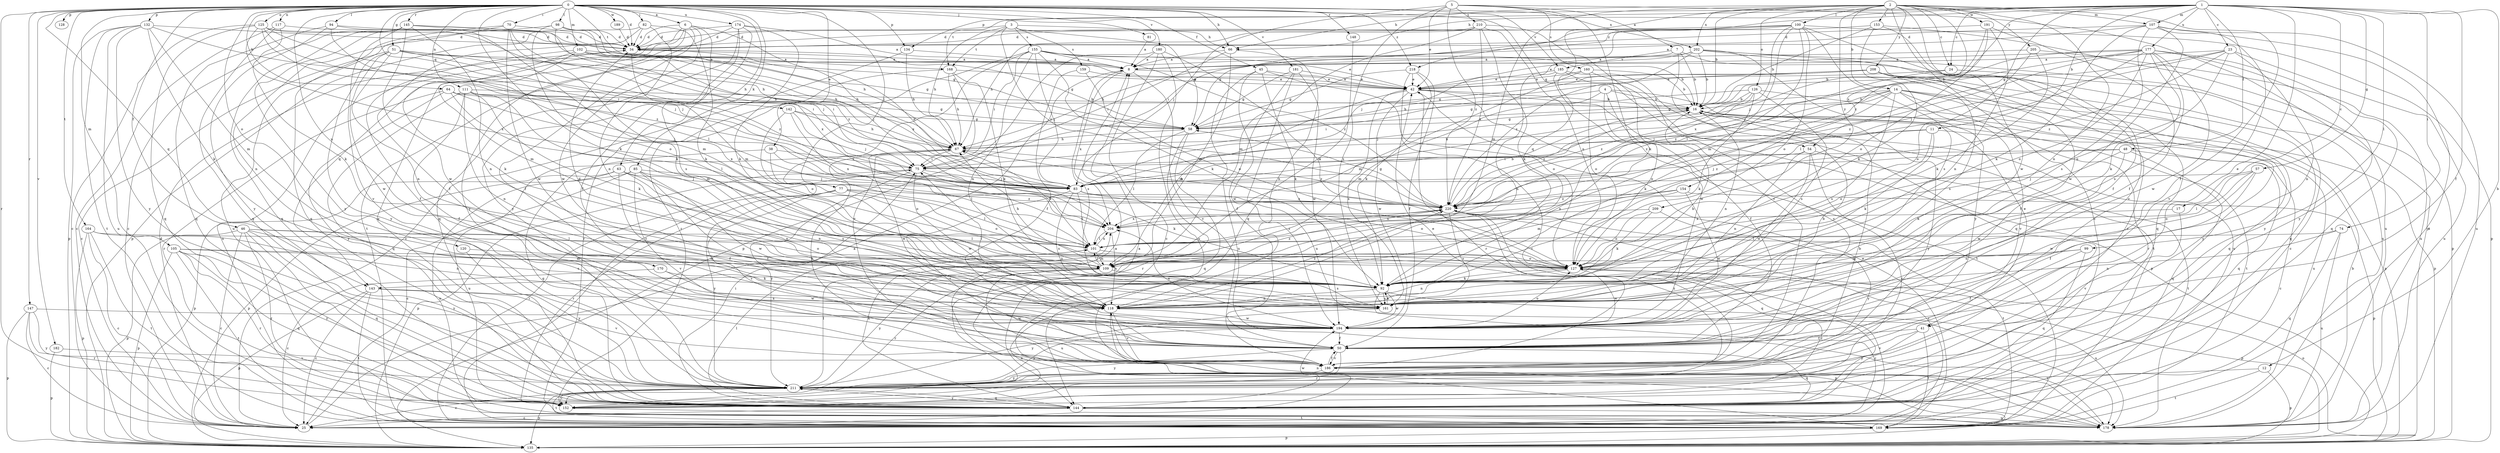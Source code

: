 strict digraph  {
0;
1;
2;
3;
4;
5;
6;
7;
8;
11;
12;
14;
16;
17;
23;
24;
25;
34;
38;
41;
42;
45;
46;
48;
50;
51;
54;
57;
58;
63;
64;
66;
67;
70;
74;
75;
77;
81;
82;
83;
85;
92;
94;
98;
99;
100;
101;
102;
105;
107;
109;
111;
117;
118;
120;
125;
126;
127;
128;
132;
134;
135;
142;
143;
144;
145;
147;
148;
152;
153;
154;
155;
159;
160;
161;
164;
168;
169;
170;
174;
177;
178;
180;
181;
182;
185;
186;
189;
191;
194;
202;
204;
205;
208;
209;
210;
211;
218;
220;
0 -> 6  [label=a];
0 -> 34  [label=d];
0 -> 38  [label=e];
0 -> 45  [label=f];
0 -> 46  [label=f];
0 -> 51  [label=g];
0 -> 54  [label=g];
0 -> 63  [label=h];
0 -> 64  [label=h];
0 -> 66  [label=h];
0 -> 70  [label=i];
0 -> 77  [label=j];
0 -> 81  [label=j];
0 -> 82  [label=j];
0 -> 85  [label=k];
0 -> 92  [label=k];
0 -> 94  [label=l];
0 -> 98  [label=l];
0 -> 102  [label=m];
0 -> 105  [label=m];
0 -> 111  [label=n];
0 -> 117  [label=n];
0 -> 120  [label=o];
0 -> 125  [label=o];
0 -> 128  [label=p];
0 -> 132  [label=p];
0 -> 134  [label=p];
0 -> 142  [label=q];
0 -> 143  [label=q];
0 -> 145  [label=r];
0 -> 147  [label=r];
0 -> 148  [label=r];
0 -> 152  [label=r];
0 -> 164  [label=t];
0 -> 168  [label=t];
0 -> 170  [label=u];
0 -> 174  [label=u];
0 -> 180  [label=v];
0 -> 181  [label=v];
0 -> 182  [label=v];
0 -> 185  [label=v];
0 -> 189  [label=w];
0 -> 202  [label=x];
0 -> 218  [label=z];
1 -> 11  [label=b];
1 -> 12  [label=b];
1 -> 17  [label=c];
1 -> 23  [label=c];
1 -> 24  [label=c];
1 -> 41  [label=e];
1 -> 48  [label=f];
1 -> 50  [label=f];
1 -> 54  [label=g];
1 -> 57  [label=g];
1 -> 66  [label=h];
1 -> 74  [label=i];
1 -> 99  [label=l];
1 -> 107  [label=m];
1 -> 134  [label=p];
1 -> 168  [label=t];
1 -> 177  [label=u];
1 -> 218  [label=z];
1 -> 220  [label=z];
2 -> 14  [label=b];
2 -> 16  [label=b];
2 -> 24  [label=c];
2 -> 25  [label=c];
2 -> 50  [label=f];
2 -> 66  [label=h];
2 -> 100  [label=l];
2 -> 107  [label=m];
2 -> 109  [label=m];
2 -> 118  [label=n];
2 -> 126  [label=o];
2 -> 143  [label=q];
2 -> 153  [label=s];
2 -> 154  [label=s];
2 -> 191  [label=w];
2 -> 194  [label=w];
2 -> 202  [label=x];
2 -> 205  [label=y];
2 -> 208  [label=y];
2 -> 209  [label=y];
3 -> 34  [label=d];
3 -> 58  [label=g];
3 -> 66  [label=h];
3 -> 67  [label=h];
3 -> 155  [label=s];
3 -> 159  [label=s];
3 -> 168  [label=t];
3 -> 220  [label=z];
4 -> 16  [label=b];
4 -> 41  [label=e];
4 -> 50  [label=f];
4 -> 75  [label=i];
4 -> 109  [label=m];
4 -> 127  [label=o];
5 -> 7  [label=a];
5 -> 42  [label=e];
5 -> 83  [label=j];
5 -> 92  [label=k];
5 -> 135  [label=p];
5 -> 160  [label=s];
5 -> 161  [label=s];
5 -> 210  [label=y];
5 -> 220  [label=z];
6 -> 34  [label=d];
6 -> 50  [label=f];
6 -> 143  [label=q];
6 -> 144  [label=q];
6 -> 161  [label=s];
6 -> 194  [label=w];
6 -> 204  [label=x];
6 -> 211  [label=y];
7 -> 16  [label=b];
7 -> 67  [label=h];
7 -> 144  [label=q];
7 -> 178  [label=u];
7 -> 185  [label=v];
8 -> 42  [label=e];
8 -> 161  [label=s];
8 -> 186  [label=v];
8 -> 204  [label=x];
11 -> 67  [label=h];
11 -> 92  [label=k];
11 -> 127  [label=o];
11 -> 144  [label=q];
11 -> 220  [label=z];
12 -> 135  [label=p];
12 -> 169  [label=t];
12 -> 211  [label=y];
14 -> 16  [label=b];
14 -> 58  [label=g];
14 -> 83  [label=j];
14 -> 92  [label=k];
14 -> 135  [label=p];
14 -> 144  [label=q];
14 -> 152  [label=r];
14 -> 161  [label=s];
14 -> 186  [label=v];
14 -> 211  [label=y];
14 -> 220  [label=z];
16 -> 58  [label=g];
16 -> 118  [label=n];
16 -> 169  [label=t];
16 -> 178  [label=u];
16 -> 211  [label=y];
16 -> 220  [label=z];
17 -> 186  [label=v];
17 -> 204  [label=x];
23 -> 8  [label=a];
23 -> 16  [label=b];
23 -> 83  [label=j];
23 -> 118  [label=n];
23 -> 127  [label=o];
23 -> 178  [label=u];
23 -> 220  [label=z];
24 -> 25  [label=c];
24 -> 42  [label=e];
24 -> 220  [label=z];
25 -> 8  [label=a];
25 -> 34  [label=d];
25 -> 220  [label=z];
34 -> 8  [label=a];
34 -> 58  [label=g];
34 -> 109  [label=m];
34 -> 178  [label=u];
38 -> 75  [label=i];
38 -> 101  [label=l];
38 -> 127  [label=o];
38 -> 144  [label=q];
41 -> 50  [label=f];
41 -> 169  [label=t];
41 -> 186  [label=v];
41 -> 211  [label=y];
42 -> 16  [label=b];
42 -> 109  [label=m];
42 -> 135  [label=p];
42 -> 152  [label=r];
42 -> 161  [label=s];
42 -> 169  [label=t];
42 -> 194  [label=w];
45 -> 42  [label=e];
45 -> 92  [label=k];
45 -> 127  [label=o];
45 -> 178  [label=u];
45 -> 194  [label=w];
46 -> 25  [label=c];
46 -> 101  [label=l];
46 -> 127  [label=o];
46 -> 135  [label=p];
46 -> 144  [label=q];
46 -> 152  [label=r];
46 -> 161  [label=s];
46 -> 211  [label=y];
48 -> 25  [label=c];
48 -> 75  [label=i];
48 -> 83  [label=j];
48 -> 92  [label=k];
48 -> 144  [label=q];
48 -> 194  [label=w];
50 -> 144  [label=q];
50 -> 152  [label=r];
50 -> 186  [label=v];
50 -> 211  [label=y];
51 -> 8  [label=a];
51 -> 25  [label=c];
51 -> 67  [label=h];
51 -> 75  [label=i];
51 -> 118  [label=n];
51 -> 194  [label=w];
51 -> 211  [label=y];
51 -> 220  [label=z];
54 -> 75  [label=i];
54 -> 118  [label=n];
54 -> 152  [label=r];
54 -> 169  [label=t];
54 -> 194  [label=w];
57 -> 50  [label=f];
57 -> 83  [label=j];
57 -> 101  [label=l];
57 -> 127  [label=o];
57 -> 194  [label=w];
58 -> 67  [label=h];
58 -> 101  [label=l];
58 -> 144  [label=q];
58 -> 152  [label=r];
63 -> 50  [label=f];
63 -> 83  [label=j];
63 -> 118  [label=n];
63 -> 135  [label=p];
63 -> 161  [label=s];
63 -> 178  [label=u];
64 -> 16  [label=b];
64 -> 58  [label=g];
64 -> 101  [label=l];
64 -> 152  [label=r];
64 -> 204  [label=x];
64 -> 211  [label=y];
66 -> 8  [label=a];
66 -> 75  [label=i];
66 -> 109  [label=m];
66 -> 118  [label=n];
67 -> 75  [label=i];
67 -> 178  [label=u];
67 -> 194  [label=w];
67 -> 220  [label=z];
70 -> 34  [label=d];
70 -> 109  [label=m];
70 -> 144  [label=q];
70 -> 178  [label=u];
70 -> 194  [label=w];
70 -> 204  [label=x];
74 -> 101  [label=l];
74 -> 118  [label=n];
74 -> 144  [label=q];
74 -> 178  [label=u];
75 -> 83  [label=j];
75 -> 92  [label=k];
75 -> 135  [label=p];
75 -> 194  [label=w];
75 -> 211  [label=y];
77 -> 101  [label=l];
77 -> 127  [label=o];
77 -> 152  [label=r];
77 -> 186  [label=v];
77 -> 211  [label=y];
77 -> 220  [label=z];
81 -> 8  [label=a];
82 -> 34  [label=d];
82 -> 50  [label=f];
82 -> 92  [label=k];
82 -> 118  [label=n];
82 -> 135  [label=p];
83 -> 34  [label=d];
83 -> 101  [label=l];
83 -> 127  [label=o];
83 -> 161  [label=s];
83 -> 186  [label=v];
83 -> 220  [label=z];
85 -> 25  [label=c];
85 -> 50  [label=f];
85 -> 83  [label=j];
85 -> 118  [label=n];
85 -> 135  [label=p];
85 -> 186  [label=v];
85 -> 194  [label=w];
92 -> 25  [label=c];
92 -> 118  [label=n];
92 -> 161  [label=s];
92 -> 178  [label=u];
92 -> 194  [label=w];
94 -> 34  [label=d];
94 -> 42  [label=e];
94 -> 101  [label=l];
94 -> 144  [label=q];
94 -> 211  [label=y];
98 -> 34  [label=d];
98 -> 58  [label=g];
98 -> 67  [label=h];
98 -> 83  [label=j];
98 -> 118  [label=n];
98 -> 127  [label=o];
99 -> 50  [label=f];
99 -> 109  [label=m];
99 -> 127  [label=o];
99 -> 144  [label=q];
100 -> 34  [label=d];
100 -> 58  [label=g];
100 -> 75  [label=i];
100 -> 83  [label=j];
100 -> 101  [label=l];
100 -> 109  [label=m];
100 -> 127  [label=o];
100 -> 135  [label=p];
100 -> 161  [label=s];
100 -> 186  [label=v];
100 -> 204  [label=x];
101 -> 67  [label=h];
101 -> 109  [label=m];
101 -> 127  [label=o];
101 -> 204  [label=x];
101 -> 220  [label=z];
102 -> 8  [label=a];
102 -> 50  [label=f];
102 -> 58  [label=g];
102 -> 67  [label=h];
102 -> 75  [label=i];
102 -> 83  [label=j];
102 -> 92  [label=k];
102 -> 109  [label=m];
105 -> 109  [label=m];
105 -> 127  [label=o];
105 -> 135  [label=p];
105 -> 144  [label=q];
105 -> 152  [label=r];
105 -> 169  [label=t];
105 -> 211  [label=y];
107 -> 8  [label=a];
107 -> 34  [label=d];
107 -> 92  [label=k];
107 -> 161  [label=s];
107 -> 169  [label=t];
107 -> 178  [label=u];
107 -> 186  [label=v];
107 -> 194  [label=w];
109 -> 67  [label=h];
109 -> 101  [label=l];
109 -> 152  [label=r];
109 -> 161  [label=s];
109 -> 178  [label=u];
109 -> 211  [label=y];
109 -> 220  [label=z];
111 -> 16  [label=b];
111 -> 50  [label=f];
111 -> 83  [label=j];
111 -> 92  [label=k];
111 -> 109  [label=m];
111 -> 118  [label=n];
111 -> 144  [label=q];
117 -> 25  [label=c];
117 -> 34  [label=d];
117 -> 92  [label=k];
117 -> 144  [label=q];
118 -> 16  [label=b];
118 -> 34  [label=d];
118 -> 75  [label=i];
118 -> 135  [label=p];
118 -> 186  [label=v];
118 -> 194  [label=w];
118 -> 220  [label=z];
120 -> 109  [label=m];
120 -> 211  [label=y];
125 -> 25  [label=c];
125 -> 34  [label=d];
125 -> 67  [label=h];
125 -> 75  [label=i];
125 -> 83  [label=j];
125 -> 144  [label=q];
125 -> 204  [label=x];
125 -> 220  [label=z];
126 -> 16  [label=b];
126 -> 58  [label=g];
126 -> 83  [label=j];
126 -> 92  [label=k];
126 -> 135  [label=p];
126 -> 161  [label=s];
126 -> 220  [label=z];
127 -> 92  [label=k];
127 -> 118  [label=n];
127 -> 135  [label=p];
127 -> 152  [label=r];
127 -> 194  [label=w];
132 -> 34  [label=d];
132 -> 83  [label=j];
132 -> 92  [label=k];
132 -> 109  [label=m];
132 -> 135  [label=p];
132 -> 169  [label=t];
132 -> 178  [label=u];
132 -> 211  [label=y];
134 -> 8  [label=a];
134 -> 25  [label=c];
134 -> 67  [label=h];
135 -> 127  [label=o];
142 -> 58  [label=g];
142 -> 67  [label=h];
142 -> 83  [label=j];
142 -> 127  [label=o];
142 -> 204  [label=x];
143 -> 25  [label=c];
143 -> 135  [label=p];
143 -> 161  [label=s];
143 -> 169  [label=t];
143 -> 186  [label=v];
144 -> 25  [label=c];
144 -> 75  [label=i];
144 -> 101  [label=l];
144 -> 178  [label=u];
144 -> 194  [label=w];
144 -> 204  [label=x];
144 -> 211  [label=y];
145 -> 25  [label=c];
145 -> 34  [label=d];
145 -> 92  [label=k];
145 -> 118  [label=n];
145 -> 144  [label=q];
145 -> 186  [label=v];
145 -> 194  [label=w];
145 -> 211  [label=y];
145 -> 220  [label=z];
147 -> 25  [label=c];
147 -> 135  [label=p];
147 -> 152  [label=r];
147 -> 194  [label=w];
147 -> 211  [label=y];
148 -> 144  [label=q];
152 -> 118  [label=n];
152 -> 169  [label=t];
153 -> 16  [label=b];
153 -> 34  [label=d];
153 -> 50  [label=f];
153 -> 92  [label=k];
153 -> 178  [label=u];
154 -> 109  [label=m];
154 -> 135  [label=p];
154 -> 194  [label=w];
154 -> 204  [label=x];
154 -> 220  [label=z];
155 -> 8  [label=a];
155 -> 16  [label=b];
155 -> 42  [label=e];
155 -> 75  [label=i];
155 -> 83  [label=j];
155 -> 92  [label=k];
155 -> 118  [label=n];
155 -> 152  [label=r];
155 -> 169  [label=t];
155 -> 220  [label=z];
159 -> 42  [label=e];
159 -> 50  [label=f];
159 -> 127  [label=o];
160 -> 16  [label=b];
160 -> 42  [label=e];
160 -> 109  [label=m];
160 -> 127  [label=o];
160 -> 186  [label=v];
161 -> 92  [label=k];
161 -> 211  [label=y];
164 -> 25  [label=c];
164 -> 101  [label=l];
164 -> 118  [label=n];
164 -> 135  [label=p];
164 -> 169  [label=t];
168 -> 42  [label=e];
168 -> 67  [label=h];
168 -> 92  [label=k];
168 -> 152  [label=r];
168 -> 186  [label=v];
169 -> 8  [label=a];
169 -> 42  [label=e];
169 -> 75  [label=i];
169 -> 135  [label=p];
170 -> 25  [label=c];
170 -> 92  [label=k];
170 -> 194  [label=w];
174 -> 8  [label=a];
174 -> 34  [label=d];
174 -> 50  [label=f];
174 -> 92  [label=k];
174 -> 144  [label=q];
174 -> 169  [label=t];
174 -> 211  [label=y];
177 -> 8  [label=a];
177 -> 16  [label=b];
177 -> 83  [label=j];
177 -> 92  [label=k];
177 -> 101  [label=l];
177 -> 127  [label=o];
177 -> 144  [label=q];
177 -> 161  [label=s];
177 -> 194  [label=w];
177 -> 211  [label=y];
177 -> 220  [label=z];
178 -> 8  [label=a];
178 -> 16  [label=b];
178 -> 118  [label=n];
180 -> 8  [label=a];
180 -> 25  [label=c];
180 -> 127  [label=o];
180 -> 135  [label=p];
180 -> 178  [label=u];
181 -> 42  [label=e];
181 -> 50  [label=f];
181 -> 58  [label=g];
181 -> 178  [label=u];
181 -> 194  [label=w];
182 -> 135  [label=p];
182 -> 186  [label=v];
185 -> 42  [label=e];
185 -> 118  [label=n];
185 -> 169  [label=t];
185 -> 178  [label=u];
185 -> 194  [label=w];
186 -> 42  [label=e];
186 -> 50  [label=f];
186 -> 67  [label=h];
186 -> 211  [label=y];
186 -> 220  [label=z];
189 -> 34  [label=d];
191 -> 34  [label=d];
191 -> 50  [label=f];
191 -> 83  [label=j];
191 -> 118  [label=n];
191 -> 127  [label=o];
194 -> 16  [label=b];
194 -> 50  [label=f];
194 -> 127  [label=o];
194 -> 204  [label=x];
194 -> 211  [label=y];
202 -> 8  [label=a];
202 -> 16  [label=b];
202 -> 42  [label=e];
202 -> 135  [label=p];
202 -> 144  [label=q];
202 -> 152  [label=r];
202 -> 211  [label=y];
202 -> 220  [label=z];
204 -> 101  [label=l];
204 -> 118  [label=n];
205 -> 8  [label=a];
205 -> 92  [label=k];
205 -> 127  [label=o];
205 -> 178  [label=u];
208 -> 42  [label=e];
208 -> 50  [label=f];
208 -> 58  [label=g];
208 -> 67  [label=h];
208 -> 144  [label=q];
208 -> 161  [label=s];
208 -> 211  [label=y];
209 -> 92  [label=k];
209 -> 127  [label=o];
209 -> 204  [label=x];
209 -> 211  [label=y];
210 -> 34  [label=d];
210 -> 67  [label=h];
210 -> 92  [label=k];
210 -> 109  [label=m];
210 -> 127  [label=o];
210 -> 186  [label=v];
210 -> 220  [label=z];
211 -> 16  [label=b];
211 -> 25  [label=c];
211 -> 101  [label=l];
211 -> 135  [label=p];
211 -> 144  [label=q];
211 -> 152  [label=r];
211 -> 169  [label=t];
218 -> 25  [label=c];
218 -> 42  [label=e];
218 -> 50  [label=f];
218 -> 58  [label=g];
218 -> 92  [label=k];
220 -> 16  [label=b];
220 -> 58  [label=g];
220 -> 67  [label=h];
220 -> 144  [label=q];
220 -> 161  [label=s];
220 -> 169  [label=t];
220 -> 204  [label=x];
}
